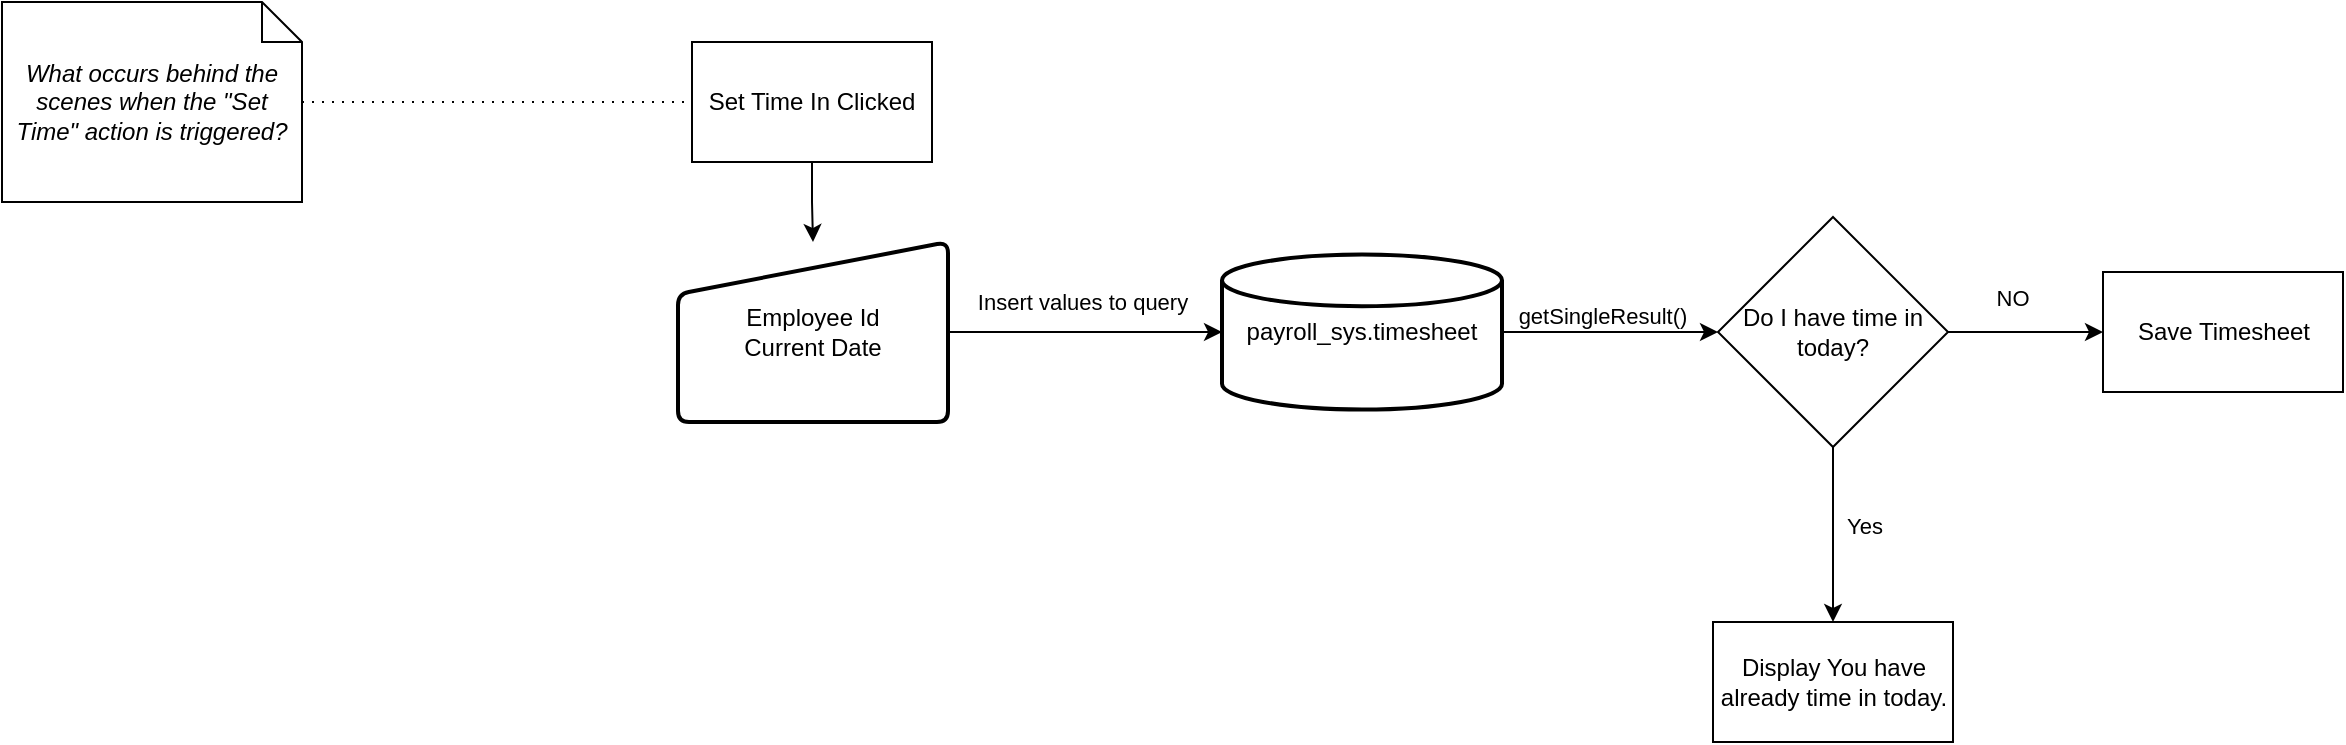 <mxfile version="24.7.6">
  <diagram name="Saving Time In Process" id="P-51vmOhXgr0RfcmmDRY">
    <mxGraphModel dx="792" dy="474" grid="1" gridSize="10" guides="1" tooltips="1" connect="1" arrows="1" fold="1" page="1" pageScale="1" pageWidth="850" pageHeight="1100" math="0" shadow="0">
      <root>
        <mxCell id="0" />
        <mxCell id="1" parent="0" />
        <mxCell id="BHsc6KDEoT2bgwKyZ10p-13" style="edgeStyle=orthogonalEdgeStyle;rounded=0;orthogonalLoop=1;jettySize=auto;html=1;" edge="1" parent="1" source="BHsc6KDEoT2bgwKyZ10p-1" target="BHsc6KDEoT2bgwKyZ10p-12">
          <mxGeometry relative="1" as="geometry" />
        </mxCell>
        <mxCell id="BHsc6KDEoT2bgwKyZ10p-1" value="Set Time In Clicked" style="rounded=0;whiteSpace=wrap;html=1;" vertex="1" parent="1">
          <mxGeometry x="365" y="100" width="120" height="60" as="geometry" />
        </mxCell>
        <mxCell id="BHsc6KDEoT2bgwKyZ10p-3" style="edgeStyle=orthogonalEdgeStyle;rounded=0;orthogonalLoop=1;jettySize=auto;html=1;dashed=1;dashPattern=1 4;endArrow=none;endFill=0;" edge="1" parent="1" source="BHsc6KDEoT2bgwKyZ10p-2" target="BHsc6KDEoT2bgwKyZ10p-1">
          <mxGeometry relative="1" as="geometry" />
        </mxCell>
        <mxCell id="BHsc6KDEoT2bgwKyZ10p-2" value="&lt;div&gt;&lt;i&gt;What occurs behind the scenes when the &quot;Set Time&quot; action is triggered?&lt;/i&gt;&lt;/div&gt;" style="shape=note;size=20;whiteSpace=wrap;html=1;align=center;" vertex="1" parent="1">
          <mxGeometry x="20" y="80" width="150" height="100" as="geometry" />
        </mxCell>
        <mxCell id="BHsc6KDEoT2bgwKyZ10p-7" value="" style="edgeStyle=orthogonalEdgeStyle;rounded=0;orthogonalLoop=1;jettySize=auto;html=1;" edge="1" parent="1" source="BHsc6KDEoT2bgwKyZ10p-4" target="BHsc6KDEoT2bgwKyZ10p-6">
          <mxGeometry relative="1" as="geometry" />
        </mxCell>
        <mxCell id="BHsc6KDEoT2bgwKyZ10p-8" value="NO" style="edgeLabel;html=1;align=center;verticalAlign=middle;resizable=0;points=[];" vertex="1" connectable="0" parent="BHsc6KDEoT2bgwKyZ10p-7">
          <mxGeometry x="-0.186" y="1" relative="1" as="geometry">
            <mxPoint y="-16" as="offset" />
          </mxGeometry>
        </mxCell>
        <mxCell id="BHsc6KDEoT2bgwKyZ10p-18" value="" style="edgeStyle=orthogonalEdgeStyle;rounded=0;orthogonalLoop=1;jettySize=auto;html=1;" edge="1" parent="1" source="BHsc6KDEoT2bgwKyZ10p-4" target="BHsc6KDEoT2bgwKyZ10p-17">
          <mxGeometry relative="1" as="geometry" />
        </mxCell>
        <mxCell id="BHsc6KDEoT2bgwKyZ10p-19" value="Yes" style="edgeLabel;html=1;align=center;verticalAlign=middle;resizable=0;points=[];" vertex="1" connectable="0" parent="BHsc6KDEoT2bgwKyZ10p-18">
          <mxGeometry x="-0.094" y="-1" relative="1" as="geometry">
            <mxPoint x="16" as="offset" />
          </mxGeometry>
        </mxCell>
        <mxCell id="BHsc6KDEoT2bgwKyZ10p-4" value="Do I have time in today?" style="rhombus;whiteSpace=wrap;html=1;rounded=0;" vertex="1" parent="1">
          <mxGeometry x="878" y="187.5" width="115" height="115" as="geometry" />
        </mxCell>
        <mxCell id="BHsc6KDEoT2bgwKyZ10p-6" value="Save Timesheet" style="whiteSpace=wrap;html=1;rounded=0;" vertex="1" parent="1">
          <mxGeometry x="1070.5" y="215" width="120" height="60" as="geometry" />
        </mxCell>
        <mxCell id="BHsc6KDEoT2bgwKyZ10p-10" style="edgeStyle=orthogonalEdgeStyle;rounded=0;orthogonalLoop=1;jettySize=auto;html=1;" edge="1" parent="1" source="BHsc6KDEoT2bgwKyZ10p-9" target="BHsc6KDEoT2bgwKyZ10p-4">
          <mxGeometry relative="1" as="geometry" />
        </mxCell>
        <mxCell id="BHsc6KDEoT2bgwKyZ10p-11" value="getSingleResult()" style="edgeLabel;html=1;align=center;verticalAlign=middle;resizable=0;points=[];" vertex="1" connectable="0" parent="BHsc6KDEoT2bgwKyZ10p-10">
          <mxGeometry x="-0.241" relative="1" as="geometry">
            <mxPoint x="9" y="-8" as="offset" />
          </mxGeometry>
        </mxCell>
        <mxCell id="BHsc6KDEoT2bgwKyZ10p-9" value="payroll_sys.timesheet" style="strokeWidth=2;html=1;shape=mxgraph.flowchart.database;whiteSpace=wrap;" vertex="1" parent="1">
          <mxGeometry x="630" y="206.25" width="140" height="77.5" as="geometry" />
        </mxCell>
        <mxCell id="BHsc6KDEoT2bgwKyZ10p-14" style="edgeStyle=orthogonalEdgeStyle;rounded=0;orthogonalLoop=1;jettySize=auto;html=1;" edge="1" parent="1" source="BHsc6KDEoT2bgwKyZ10p-12" target="BHsc6KDEoT2bgwKyZ10p-9">
          <mxGeometry relative="1" as="geometry" />
        </mxCell>
        <mxCell id="BHsc6KDEoT2bgwKyZ10p-16" value="Insert values to query" style="edgeLabel;html=1;align=center;verticalAlign=middle;resizable=0;points=[];" vertex="1" connectable="0" parent="BHsc6KDEoT2bgwKyZ10p-14">
          <mxGeometry x="-0.308" relative="1" as="geometry">
            <mxPoint x="19" y="-15" as="offset" />
          </mxGeometry>
        </mxCell>
        <mxCell id="BHsc6KDEoT2bgwKyZ10p-12" value="Employee Id&lt;div&gt;Current Date&lt;/div&gt;" style="html=1;strokeWidth=2;shape=manualInput;whiteSpace=wrap;rounded=1;size=26;arcSize=11;" vertex="1" parent="1">
          <mxGeometry x="358" y="200" width="135" height="90" as="geometry" />
        </mxCell>
        <mxCell id="BHsc6KDEoT2bgwKyZ10p-17" value="Display You have already time in today." style="whiteSpace=wrap;html=1;rounded=0;" vertex="1" parent="1">
          <mxGeometry x="875.5" y="390" width="120" height="60" as="geometry" />
        </mxCell>
      </root>
    </mxGraphModel>
  </diagram>
</mxfile>
